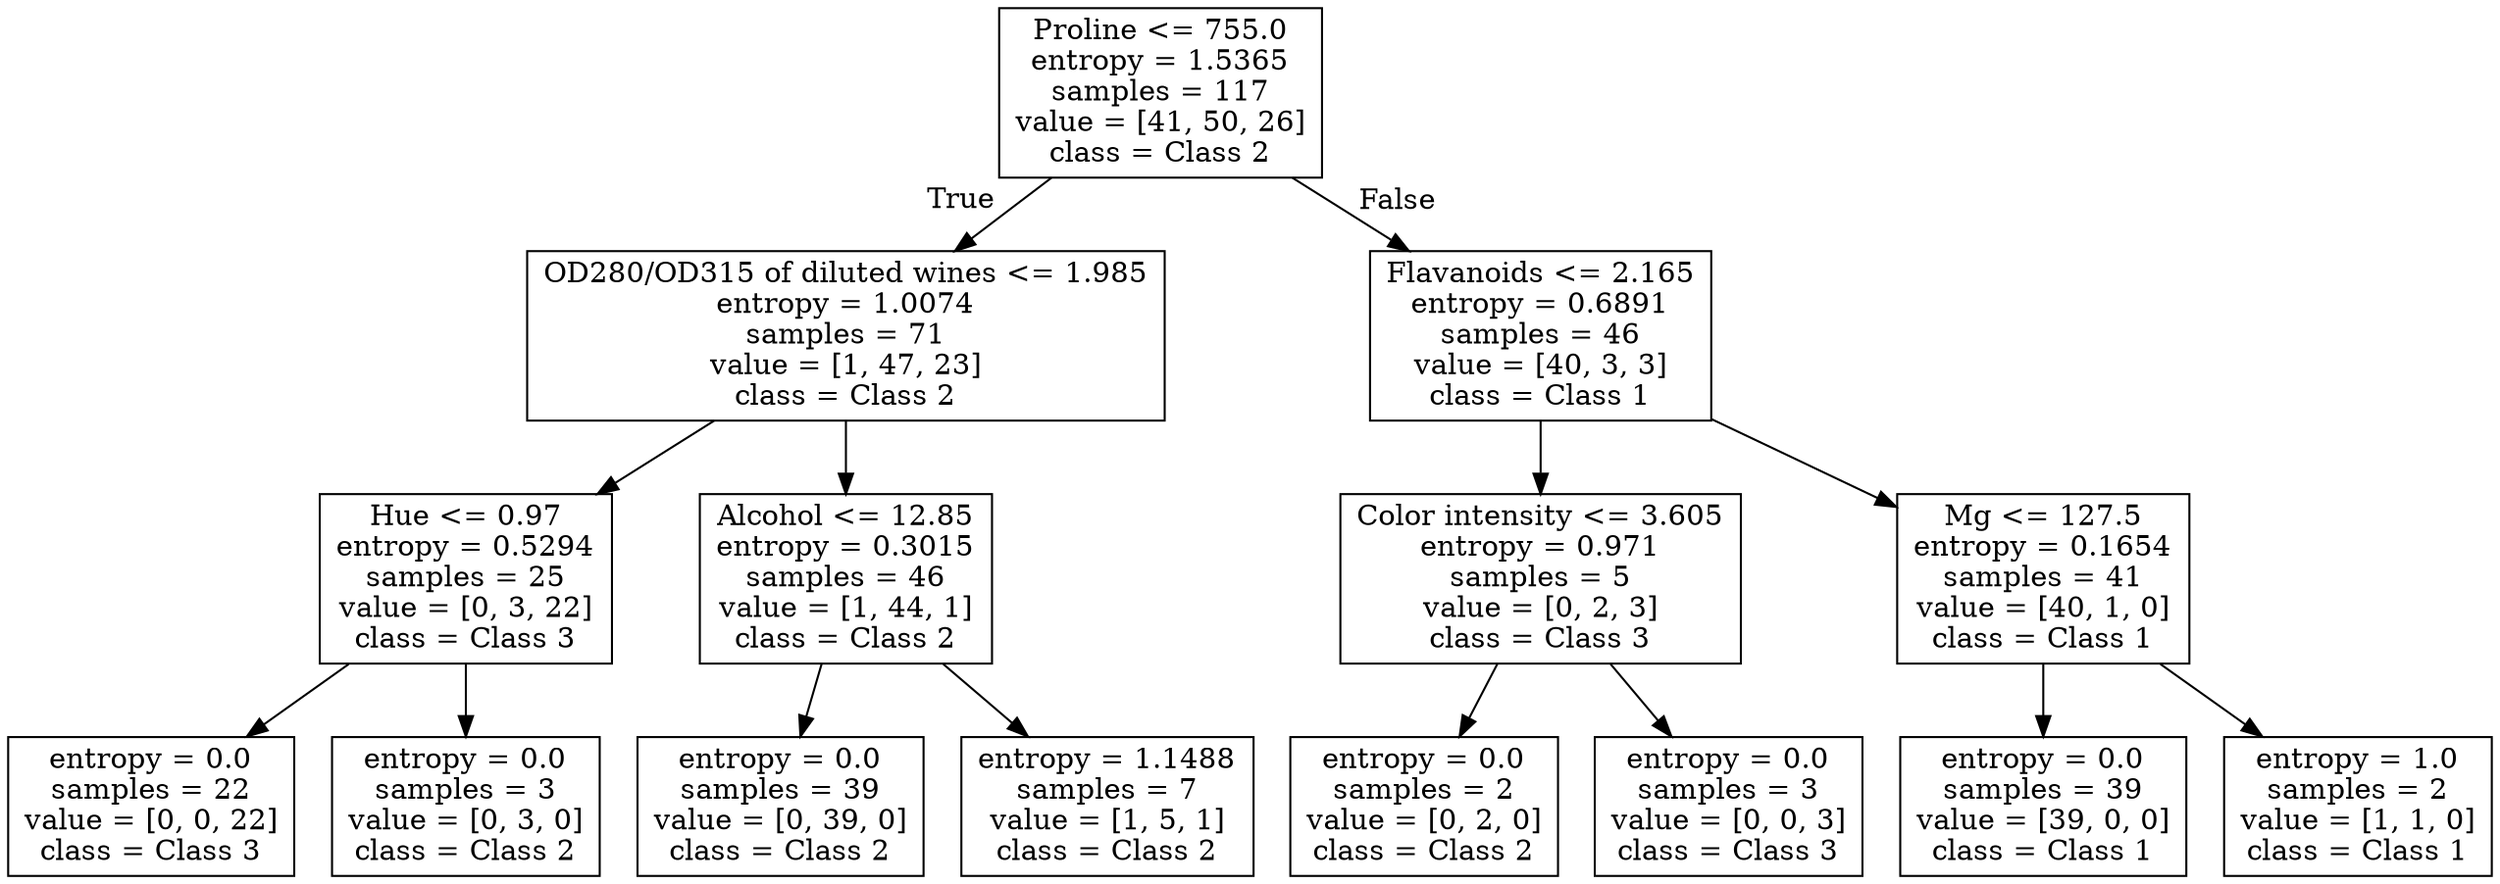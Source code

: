 digraph Tree {
node [shape=box] ;
0 [label="Proline <= 755.0\nentropy = 1.5365\nsamples = 117\nvalue = [41, 50, 26]\nclass = Class 2"] ;
1 [label="OD280/OD315 of diluted wines <= 1.985\nentropy = 1.0074\nsamples = 71\nvalue = [1, 47, 23]\nclass = Class 2"] ;
0 -> 1 [labeldistance=2.5, labelangle=45, headlabel="True"] ;
2 [label="Hue <= 0.97\nentropy = 0.5294\nsamples = 25\nvalue = [0, 3, 22]\nclass = Class 3"] ;
1 -> 2 ;
3 [label="entropy = 0.0\nsamples = 22\nvalue = [0, 0, 22]\nclass = Class 3"] ;
2 -> 3 ;
4 [label="entropy = 0.0\nsamples = 3\nvalue = [0, 3, 0]\nclass = Class 2"] ;
2 -> 4 ;
5 [label="Alcohol <= 12.85\nentropy = 0.3015\nsamples = 46\nvalue = [1, 44, 1]\nclass = Class 2"] ;
1 -> 5 ;
6 [label="entropy = 0.0\nsamples = 39\nvalue = [0, 39, 0]\nclass = Class 2"] ;
5 -> 6 ;
7 [label="entropy = 1.1488\nsamples = 7\nvalue = [1, 5, 1]\nclass = Class 2"] ;
5 -> 7 ;
8 [label="Flavanoids <= 2.165\nentropy = 0.6891\nsamples = 46\nvalue = [40, 3, 3]\nclass = Class 1"] ;
0 -> 8 [labeldistance=2.5, labelangle=-45, headlabel="False"] ;
9 [label="Color intensity <= 3.605\nentropy = 0.971\nsamples = 5\nvalue = [0, 2, 3]\nclass = Class 3"] ;
8 -> 9 ;
10 [label="entropy = 0.0\nsamples = 2\nvalue = [0, 2, 0]\nclass = Class 2"] ;
9 -> 10 ;
11 [label="entropy = 0.0\nsamples = 3\nvalue = [0, 0, 3]\nclass = Class 3"] ;
9 -> 11 ;
12 [label="Mg <= 127.5\nentropy = 0.1654\nsamples = 41\nvalue = [40, 1, 0]\nclass = Class 1"] ;
8 -> 12 ;
13 [label="entropy = 0.0\nsamples = 39\nvalue = [39, 0, 0]\nclass = Class 1"] ;
12 -> 13 ;
14 [label="entropy = 1.0\nsamples = 2\nvalue = [1, 1, 0]\nclass = Class 1"] ;
12 -> 14 ;
}